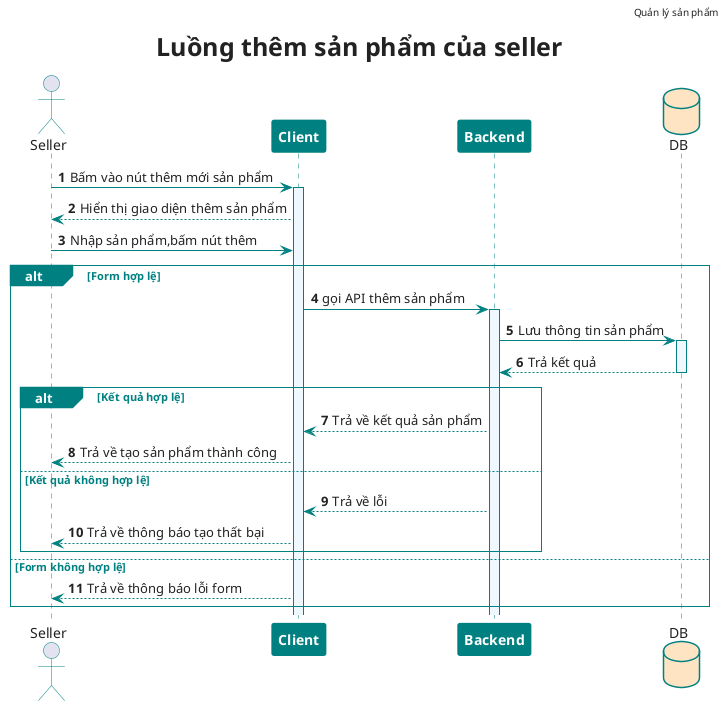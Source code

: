@startuml
skinparam shadowing false
skinparam responseMessageBelowArrow false
skinparam DefaultFontColor #222
skinparam TitleFontSize 25
skinparam NoteBorderColor #teal
skinparam NoteBackgroundColor #powderblue
skinparam NoteFontColor #444
skinparam DatabaseBorderColor #teal
skinparam DatabaseBackgroundColor #bisque

skinparam sequence {
  ParticipantBorderThickness 1
  ParticipantBorderColor #teal
  ParticipantBackgroundColor #teal
  ParticipantFontColor #white
  ParticipantFontSize 14
  ParticipantFontStyle bold
  LifeLineBorderColor #teal
  LifeLineBackgroundColor #aliceblue
  ArrowColor #teal
  ActorBorderColor #teal
  GroupBorderThickness 1
  GroupBorderColor #teal
  GroupHeaderFontColor #white
  GroupBackgroundColor #teal
  GroupFontColor #teal
}

header Quản lý sản phẩm
title Luồng thêm sản phẩm của seller
autonumber

actor "Seller" as seller
participant "Client" as client
participant "Backend" as be
database DB
seller -> client++: Bấm vào nút thêm mới sản phẩm
client --> seller: Hiển thị giao diện thêm sản phẩm
seller -> client :Nhập sản phẩm,bấm nút thêm
alt Form hợp lệ
client -> be++: gọi API thêm sản phẩm
be -> DB++: Lưu thông tin sản phẩm
DB --> be: Trả kết quả
DB--
alt Kết quả hợp lệ
be --> client: Trả về kết quả sản phẩm
client --> seller: Trả về tạo sản phẩm thành công
else Kết quả không hợp lệ
be --> client: Trả về lỗi
client --> seller: Trả về thông báo tạo thất bại
end
else Form không hợp lệ
client --> seller: Trả về thông báo lỗi form
end


@enduml